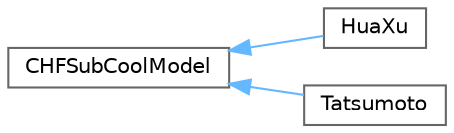 digraph "Graphical Class Hierarchy"
{
 // LATEX_PDF_SIZE
  bgcolor="transparent";
  edge [fontname=Helvetica,fontsize=10,labelfontname=Helvetica,labelfontsize=10];
  node [fontname=Helvetica,fontsize=10,shape=box,height=0.2,width=0.4];
  rankdir="LR";
  Node0 [id="Node000000",label="CHFSubCoolModel",height=0.2,width=0.4,color="grey40", fillcolor="white", style="filled",URL="$classFoam_1_1wallBoilingModels_1_1CHFSubCoolModel.html",tooltip=" "];
  Node0 -> Node1 [id="edge4409_Node000000_Node000001",dir="back",color="steelblue1",style="solid",tooltip=" "];
  Node1 [id="Node000001",label="HuaXu",height=0.2,width=0.4,color="grey40", fillcolor="white", style="filled",URL="$classFoam_1_1wallBoilingModels_1_1CHFModels_1_1HuaXu.html",tooltip="A critical heat flux (CHF) sub-cooling correlation model based on Hua-Xu (2000) for boiling flows."];
  Node0 -> Node2 [id="edge4410_Node000000_Node000002",dir="back",color="steelblue1",style="solid",tooltip=" "];
  Node2 [id="Node000002",label="Tatsumoto",height=0.2,width=0.4,color="grey40", fillcolor="white", style="filled",URL="$classFoam_1_1wallBoilingModels_1_1CHFModels_1_1Tatsumoto.html",tooltip="A critical heat flux (CHF) sub-cooling correlation model."];
}
